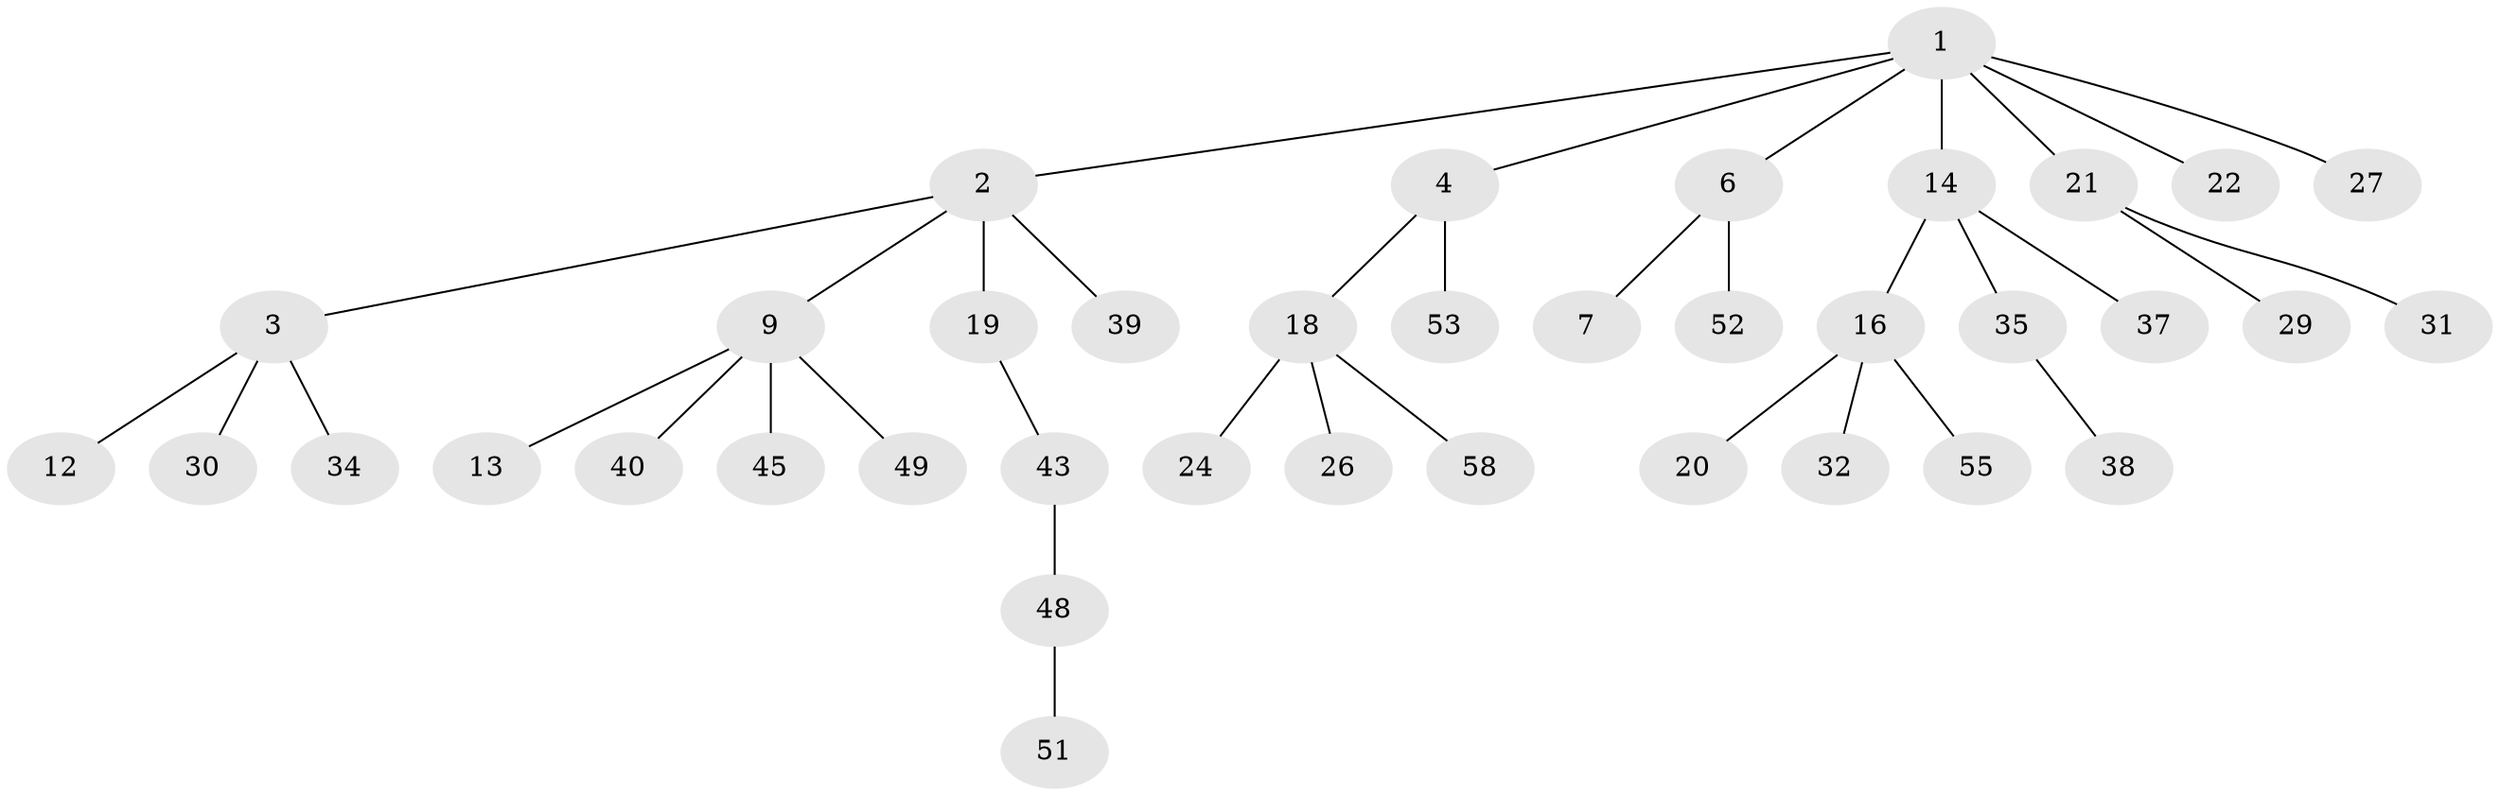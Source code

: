 // Generated by graph-tools (version 1.1) at 2025/52/02/27/25 19:52:12]
// undirected, 38 vertices, 37 edges
graph export_dot {
graph [start="1"]
  node [color=gray90,style=filled];
  1 [super="+50"];
  2 [super="+25"];
  3 [super="+11"];
  4 [super="+5"];
  6 [super="+57"];
  7 [super="+8"];
  9 [super="+10"];
  12;
  13;
  14 [super="+15"];
  16 [super="+17"];
  18 [super="+54"];
  19 [super="+23"];
  20 [super="+41"];
  21 [super="+28"];
  22 [super="+42"];
  24 [super="+46"];
  26 [super="+33"];
  27;
  29;
  30;
  31 [super="+44"];
  32 [super="+47"];
  34;
  35 [super="+36"];
  37;
  38;
  39;
  40;
  43;
  45;
  48 [super="+56"];
  49;
  51;
  52;
  53;
  55;
  58;
  1 -- 2;
  1 -- 4;
  1 -- 6;
  1 -- 14;
  1 -- 21;
  1 -- 22;
  1 -- 27;
  2 -- 3;
  2 -- 9;
  2 -- 19;
  2 -- 39;
  3 -- 30;
  3 -- 34;
  3 -- 12;
  4 -- 18;
  4 -- 53;
  6 -- 7;
  6 -- 52;
  9 -- 13;
  9 -- 40;
  9 -- 45;
  9 -- 49;
  14 -- 16;
  14 -- 35;
  14 -- 37;
  16 -- 20;
  16 -- 32;
  16 -- 55;
  18 -- 24;
  18 -- 26;
  18 -- 58;
  19 -- 43;
  21 -- 29;
  21 -- 31;
  35 -- 38;
  43 -- 48;
  48 -- 51;
}
